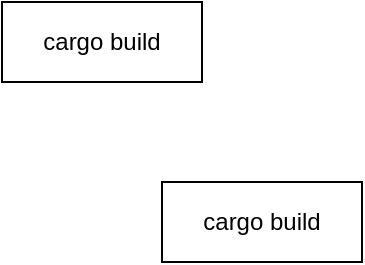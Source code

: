 <mxfile version="27.1.6">
  <diagram name="Page-1" id="Q0t0HqGckSXzu5CNkWJ1">
    <mxGraphModel dx="558" dy="366" grid="1" gridSize="10" guides="1" tooltips="1" connect="1" arrows="1" fold="1" page="1" pageScale="1" pageWidth="850" pageHeight="1100" math="0" shadow="0">
      <root>
        <mxCell id="0" />
        <mxCell id="1" parent="0" />
        <mxCell id="yJTYoWO8Eg_gIqgCEfI9-1" value="cargo build" style="rounded=0;whiteSpace=wrap;html=1;" vertex="1" parent="1">
          <mxGeometry x="320" y="120" width="100" height="40" as="geometry" />
        </mxCell>
        <mxCell id="yJTYoWO8Eg_gIqgCEfI9-2" value="cargo build" style="rounded=0;whiteSpace=wrap;html=1;" vertex="1" parent="1">
          <mxGeometry x="400" y="210" width="100" height="40" as="geometry" />
        </mxCell>
      </root>
    </mxGraphModel>
  </diagram>
</mxfile>
